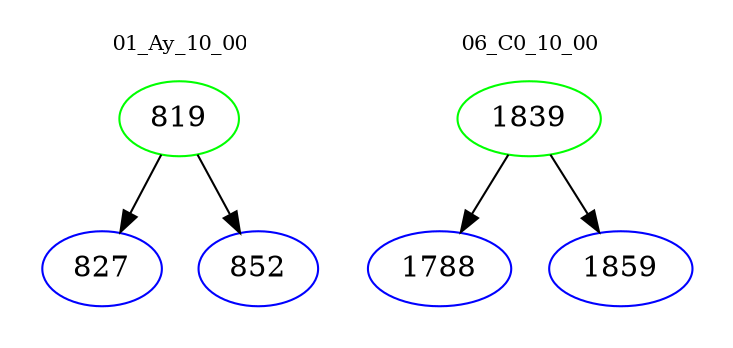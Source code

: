 digraph{
subgraph cluster_0 {
color = white
label = "01_Ay_10_00";
fontsize=10;
T0_819 [label="819", color="green"]
T0_819 -> T0_827 [color="black"]
T0_827 [label="827", color="blue"]
T0_819 -> T0_852 [color="black"]
T0_852 [label="852", color="blue"]
}
subgraph cluster_1 {
color = white
label = "06_C0_10_00";
fontsize=10;
T1_1839 [label="1839", color="green"]
T1_1839 -> T1_1788 [color="black"]
T1_1788 [label="1788", color="blue"]
T1_1839 -> T1_1859 [color="black"]
T1_1859 [label="1859", color="blue"]
}
}
